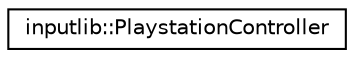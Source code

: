 digraph "Graphical Class Hierarchy"
{
  edge [fontname="Helvetica",fontsize="10",labelfontname="Helvetica",labelfontsize="10"];
  node [fontname="Helvetica",fontsize="10",shape=record];
  rankdir="LR";
  Node0 [label="inputlib::PlaystationController",height=0.2,width=0.4,color="black", fillcolor="white", style="filled",URL="$classinputlib_1_1_playstation_controller.html"];
}
